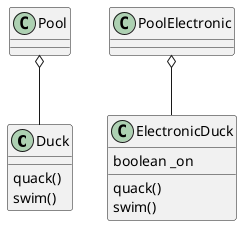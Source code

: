 @startuml LSP
class Duck
class ElectronicDuck
class Pool
class PoolElectronic
Duck : quack()
Duck : swim()
ElectronicDuck : boolean _on
ElectronicDuck : quack()
ElectronicDuck : swim()

Pool o-- Duck
PoolElectronic o-- ElectronicDuck
@enduml